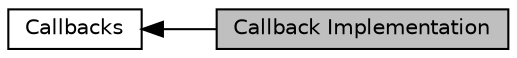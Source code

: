digraph "Callback Implementation"
{
  edge [fontname="Helvetica",fontsize="10",labelfontname="Helvetica",labelfontsize="10"];
  node [fontname="Helvetica",fontsize="10",shape=record];
  rankdir=LR;
  Node1 [label="Callbacks",height=0.2,width=0.4,color="black", fillcolor="white", style="filled",URL="$d1/de9/group__callback.html",tooltip="Wrap functions, objects, and arguments into self contained callbacks. "];
  Node0 [label="Callback Implementation",height=0.2,width=0.4,color="black", fillcolor="grey75", style="filled", fontcolor="black"];
  Node1->Node0 [shape=plaintext, dir="back", style="solid"];
}
